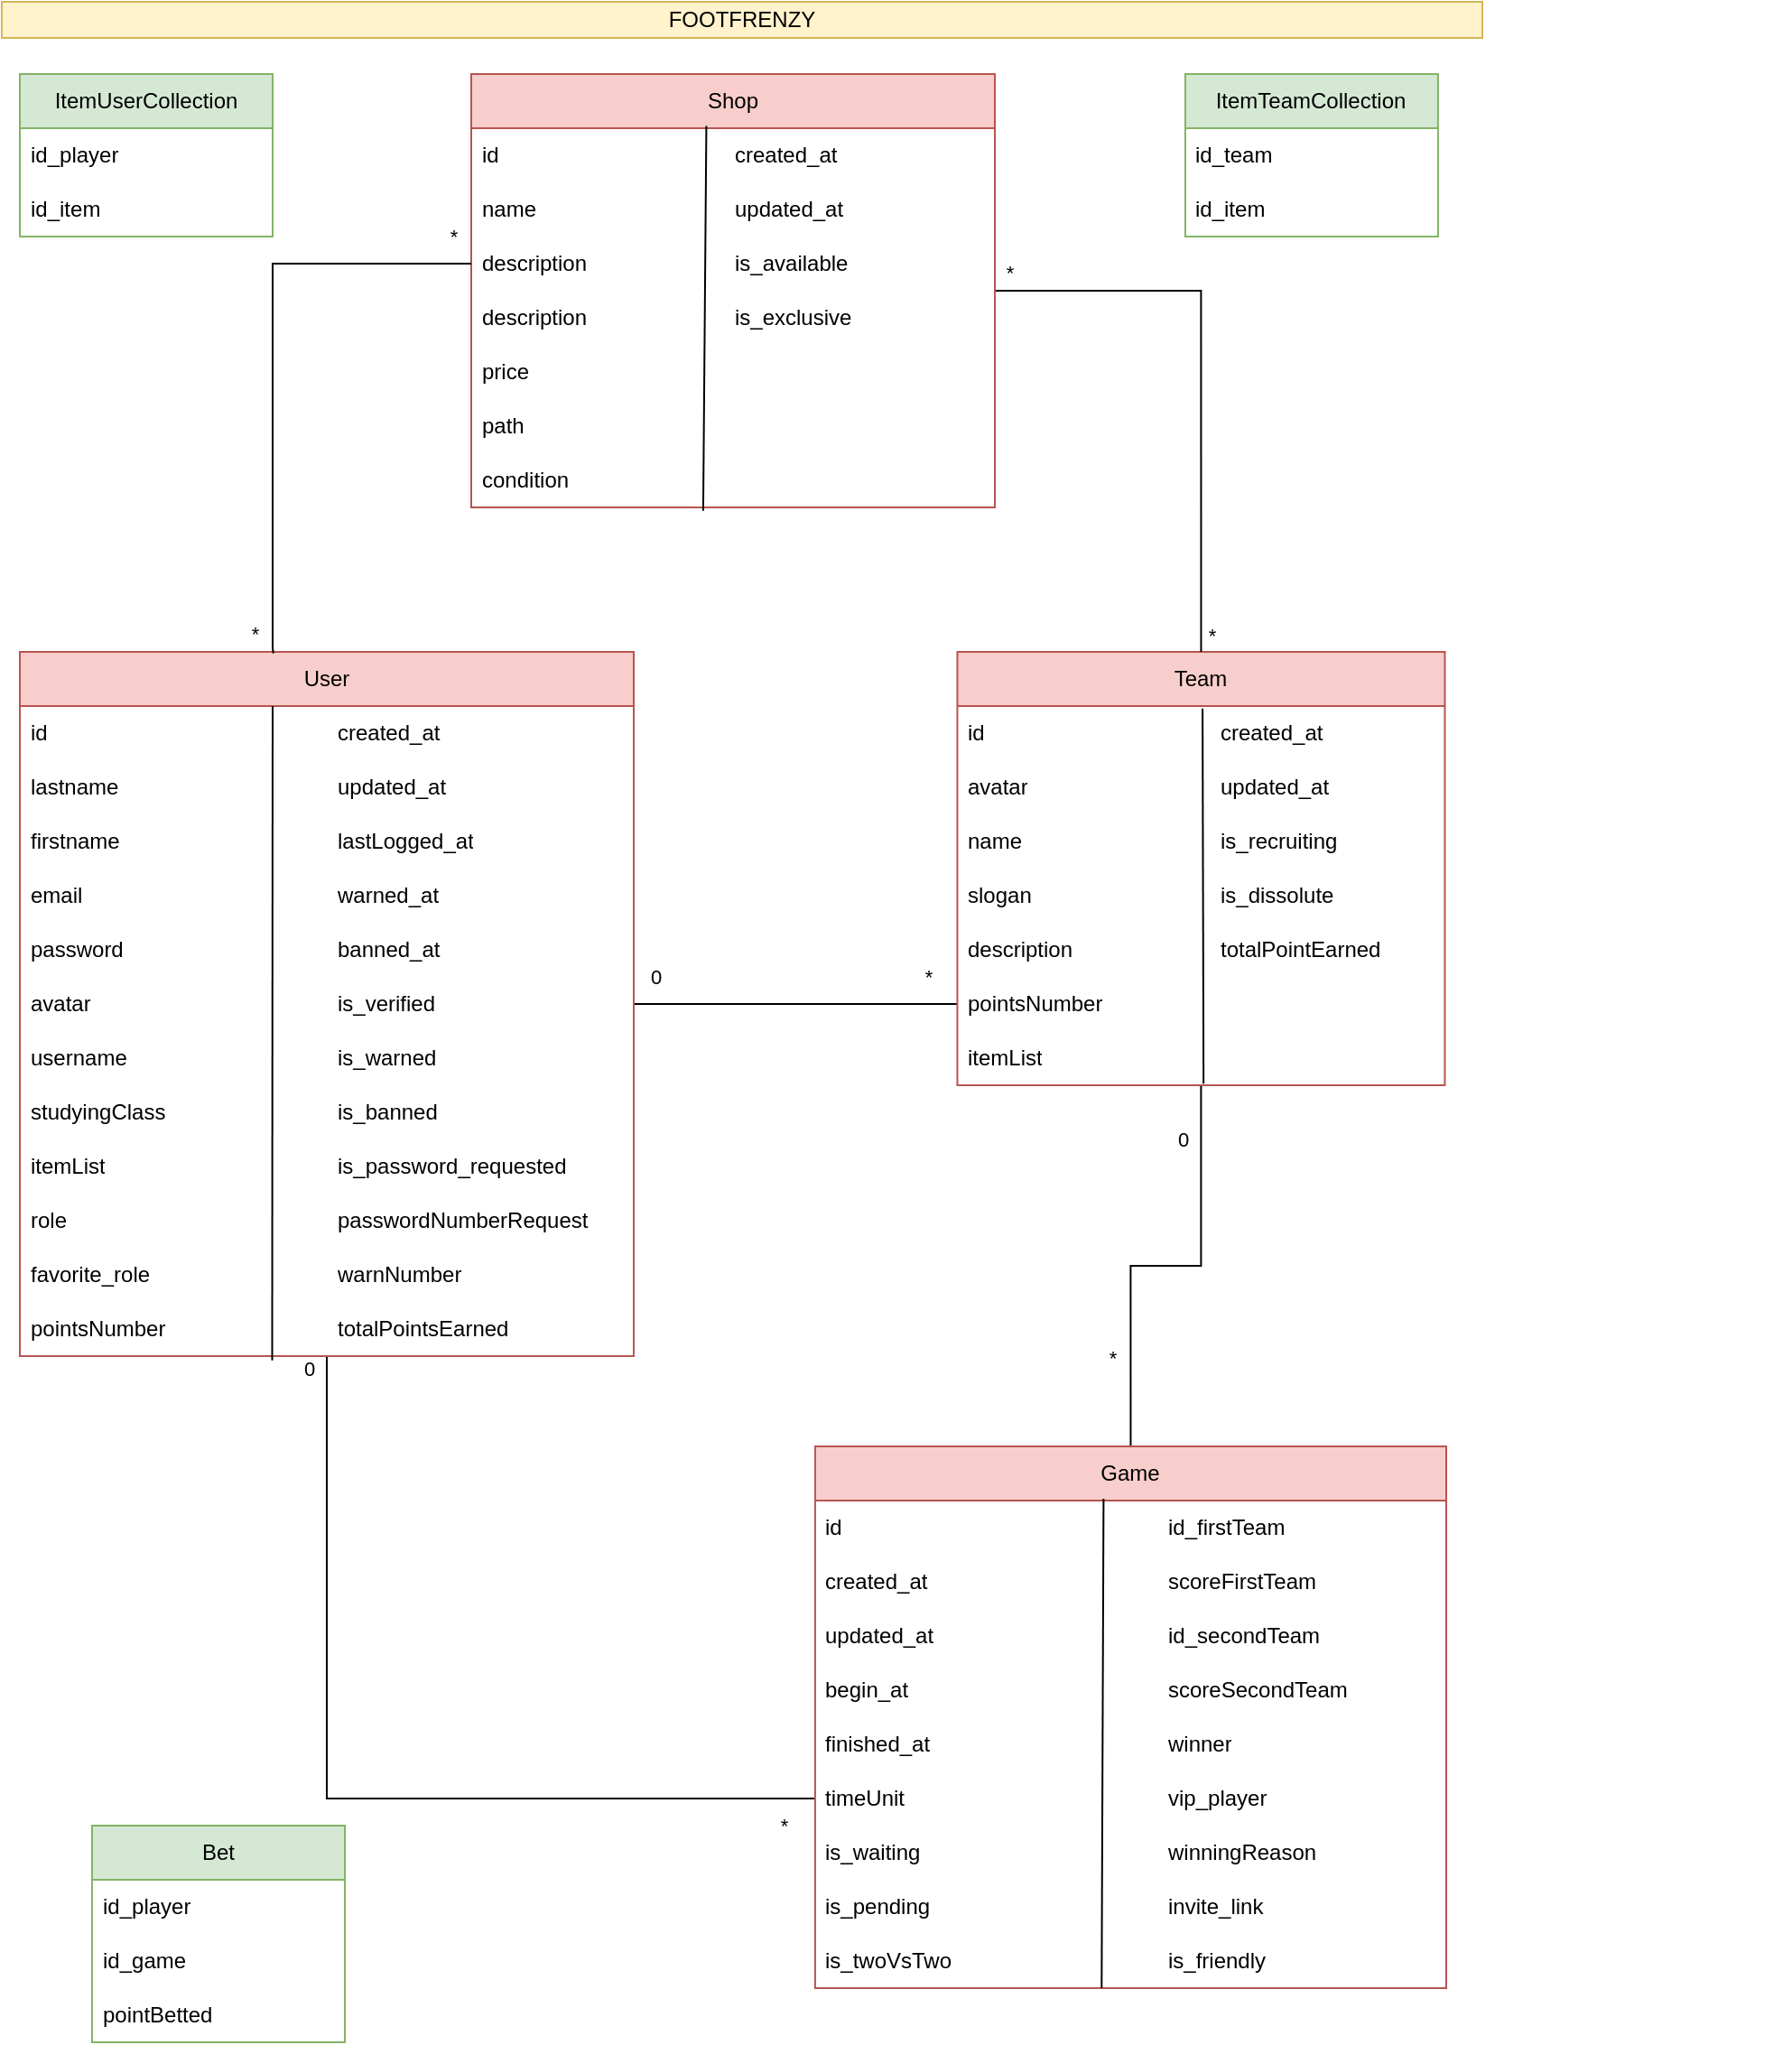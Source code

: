 <mxfile version="24.3.1" type="device">
  <diagram name="Page-1" id="RivyvHpW5EEdRlWSd5YH">
    <mxGraphModel dx="934" dy="525" grid="1" gridSize="10" guides="1" tooltips="1" connect="1" arrows="1" fold="1" page="1" pageScale="1" pageWidth="827" pageHeight="1169" math="0" shadow="0">
      <root>
        <mxCell id="0" />
        <mxCell id="1" parent="0" />
        <mxCell id="1ZTYlAhCIOIMHy5LCIr5-66" style="edgeStyle=orthogonalEdgeStyle;rounded=0;orthogonalLoop=1;jettySize=auto;html=1;entryX=0;entryY=0.5;entryDx=0;entryDy=0;endArrow=none;endFill=0;" parent="1" source="1ZTYlAhCIOIMHy5LCIr5-2" target="1ZTYlAhCIOIMHy5LCIr5-36" edge="1">
          <mxGeometry relative="1" as="geometry" />
        </mxCell>
        <mxCell id="1ZTYlAhCIOIMHy5LCIr5-68" value="0" style="edgeLabel;html=1;align=center;verticalAlign=middle;resizable=0;points=[];" parent="1ZTYlAhCIOIMHy5LCIr5-66" vertex="1" connectable="0">
          <mxGeometry x="-0.785" y="6" relative="1" as="geometry">
            <mxPoint x="-8" y="-9" as="offset" />
          </mxGeometry>
        </mxCell>
        <mxCell id="1ZTYlAhCIOIMHy5LCIr5-69" value="*" style="edgeLabel;html=1;align=center;verticalAlign=middle;resizable=0;points=[];" parent="1ZTYlAhCIOIMHy5LCIr5-66" vertex="1" connectable="0">
          <mxGeometry x="0.811" y="2" relative="1" as="geometry">
            <mxPoint y="-13" as="offset" />
          </mxGeometry>
        </mxCell>
        <mxCell id="1ZTYlAhCIOIMHy5LCIr5-93" style="edgeStyle=orthogonalEdgeStyle;rounded=0;orthogonalLoop=1;jettySize=auto;html=1;entryX=0;entryY=0.5;entryDx=0;entryDy=0;endArrow=none;endFill=0;" parent="1" source="1ZTYlAhCIOIMHy5LCIr5-2" edge="1">
          <mxGeometry relative="1" as="geometry">
            <mxPoint x="450.46" y="995" as="targetPoint" />
            <Array as="points">
              <mxPoint x="180" y="995" />
            </Array>
          </mxGeometry>
        </mxCell>
        <mxCell id="1ZTYlAhCIOIMHy5LCIr5-94" value="*" style="edgeLabel;html=1;align=center;verticalAlign=middle;resizable=0;points=[];" parent="1ZTYlAhCIOIMHy5LCIr5-93" vertex="1" connectable="0">
          <mxGeometry x="0.932" y="-3" relative="1" as="geometry">
            <mxPoint y="12" as="offset" />
          </mxGeometry>
        </mxCell>
        <mxCell id="1ZTYlAhCIOIMHy5LCIr5-95" value="0" style="edgeLabel;html=1;align=center;verticalAlign=middle;resizable=0;points=[];" parent="1ZTYlAhCIOIMHy5LCIr5-93" vertex="1" connectable="0">
          <mxGeometry x="-0.972" relative="1" as="geometry">
            <mxPoint x="-10" as="offset" />
          </mxGeometry>
        </mxCell>
        <mxCell id="1ZTYlAhCIOIMHy5LCIr5-2" value="User" style="swimlane;fontStyle=0;childLayout=stackLayout;horizontal=1;startSize=30;horizontalStack=0;resizeParent=1;resizeParentMax=0;resizeLast=0;collapsible=1;marginBottom=0;whiteSpace=wrap;html=1;fillColor=#f8cecc;strokeColor=#b85450;" parent="1" vertex="1">
          <mxGeometry x="10" y="360" width="340" height="390" as="geometry" />
        </mxCell>
        <mxCell id="1ZTYlAhCIOIMHy5LCIr5-3" value="id" style="text;strokeColor=none;fillColor=none;align=left;verticalAlign=middle;spacingLeft=4;spacingRight=4;overflow=hidden;points=[[0,0.5],[1,0.5]];portConstraint=eastwest;rotatable=0;whiteSpace=wrap;html=1;" parent="1ZTYlAhCIOIMHy5LCIr5-2" vertex="1">
          <mxGeometry y="30" width="340" height="30" as="geometry" />
        </mxCell>
        <mxCell id="1ZTYlAhCIOIMHy5LCIr5-4" value="lastname" style="text;strokeColor=none;fillColor=none;align=left;verticalAlign=middle;spacingLeft=4;spacingRight=4;overflow=hidden;points=[[0,0.5],[1,0.5]];portConstraint=eastwest;rotatable=0;whiteSpace=wrap;html=1;" parent="1ZTYlAhCIOIMHy5LCIr5-2" vertex="1">
          <mxGeometry y="60" width="340" height="30" as="geometry" />
        </mxCell>
        <mxCell id="1ZTYlAhCIOIMHy5LCIr5-5" value="firstname" style="text;strokeColor=none;fillColor=none;align=left;verticalAlign=middle;spacingLeft=4;spacingRight=4;overflow=hidden;points=[[0,0.5],[1,0.5]];portConstraint=eastwest;rotatable=0;whiteSpace=wrap;html=1;" parent="1ZTYlAhCIOIMHy5LCIr5-2" vertex="1">
          <mxGeometry y="90" width="340" height="30" as="geometry" />
        </mxCell>
        <mxCell id="1ZTYlAhCIOIMHy5LCIr5-7" value="email" style="text;strokeColor=none;fillColor=none;align=left;verticalAlign=middle;spacingLeft=4;spacingRight=4;overflow=hidden;points=[[0,0.5],[1,0.5]];portConstraint=eastwest;rotatable=0;whiteSpace=wrap;html=1;" parent="1ZTYlAhCIOIMHy5LCIr5-2" vertex="1">
          <mxGeometry y="120" width="340" height="30" as="geometry" />
        </mxCell>
        <mxCell id="1ZTYlAhCIOIMHy5LCIr5-11" value="password" style="text;strokeColor=none;fillColor=none;align=left;verticalAlign=middle;spacingLeft=4;spacingRight=4;overflow=hidden;points=[[0,0.5],[1,0.5]];portConstraint=eastwest;rotatable=0;whiteSpace=wrap;html=1;" parent="1ZTYlAhCIOIMHy5LCIr5-2" vertex="1">
          <mxGeometry y="150" width="340" height="30" as="geometry" />
        </mxCell>
        <mxCell id="1ZTYlAhCIOIMHy5LCIr5-19" value="avatar" style="text;strokeColor=none;fillColor=none;align=left;verticalAlign=middle;spacingLeft=4;spacingRight=4;overflow=hidden;points=[[0,0.5],[1,0.5]];portConstraint=eastwest;rotatable=0;whiteSpace=wrap;html=1;" parent="1ZTYlAhCIOIMHy5LCIr5-2" vertex="1">
          <mxGeometry y="180" width="340" height="30" as="geometry" />
        </mxCell>
        <mxCell id="1ZTYlAhCIOIMHy5LCIr5-6" value="username" style="text;strokeColor=none;fillColor=none;align=left;verticalAlign=middle;spacingLeft=4;spacingRight=4;overflow=hidden;points=[[0,0.5],[1,0.5]];portConstraint=eastwest;rotatable=0;whiteSpace=wrap;html=1;" parent="1ZTYlAhCIOIMHy5LCIr5-2" vertex="1">
          <mxGeometry y="210" width="340" height="30" as="geometry" />
        </mxCell>
        <mxCell id="1ZTYlAhCIOIMHy5LCIr5-23" value="studyingClass" style="text;strokeColor=none;fillColor=none;align=left;verticalAlign=middle;spacingLeft=4;spacingRight=4;overflow=hidden;points=[[0,0.5],[1,0.5]];portConstraint=eastwest;rotatable=0;whiteSpace=wrap;html=1;" parent="1ZTYlAhCIOIMHy5LCIr5-2" vertex="1">
          <mxGeometry y="240" width="340" height="30" as="geometry" />
        </mxCell>
        <mxCell id="1ZTYlAhCIOIMHy5LCIr5-15" value="itemList" style="text;strokeColor=none;fillColor=none;align=left;verticalAlign=middle;spacingLeft=4;spacingRight=4;overflow=hidden;points=[[0,0.5],[1,0.5]];portConstraint=eastwest;rotatable=0;whiteSpace=wrap;html=1;" parent="1ZTYlAhCIOIMHy5LCIr5-2" vertex="1">
          <mxGeometry y="270" width="340" height="30" as="geometry" />
        </mxCell>
        <mxCell id="1ZTYlAhCIOIMHy5LCIr5-16" value="role" style="text;strokeColor=none;fillColor=none;align=left;verticalAlign=middle;spacingLeft=4;spacingRight=4;overflow=hidden;points=[[0,0.5],[1,0.5]];portConstraint=eastwest;rotatable=0;whiteSpace=wrap;html=1;" parent="1ZTYlAhCIOIMHy5LCIr5-2" vertex="1">
          <mxGeometry y="300" width="340" height="30" as="geometry" />
        </mxCell>
        <mxCell id="1ZTYlAhCIOIMHy5LCIr5-42" value="favorite_role" style="text;strokeColor=none;fillColor=none;align=left;verticalAlign=middle;spacingLeft=4;spacingRight=4;overflow=hidden;points=[[0,0.5],[1,0.5]];portConstraint=eastwest;rotatable=0;whiteSpace=wrap;html=1;" parent="1ZTYlAhCIOIMHy5LCIr5-2" vertex="1">
          <mxGeometry y="330" width="340" height="30" as="geometry" />
        </mxCell>
        <mxCell id="1ZTYlAhCIOIMHy5LCIr5-9" value="pointsNumber" style="text;strokeColor=none;fillColor=none;align=left;verticalAlign=middle;spacingLeft=4;spacingRight=4;overflow=hidden;points=[[0,0.5],[1,0.5]];portConstraint=eastwest;rotatable=0;whiteSpace=wrap;html=1;" parent="1ZTYlAhCIOIMHy5LCIr5-2" vertex="1">
          <mxGeometry y="360" width="340" height="30" as="geometry" />
        </mxCell>
        <mxCell id="1ZTYlAhCIOIMHy5LCIr5-26" value="" style="endArrow=none;html=1;rounded=0;entryX=0.411;entryY=1.081;entryDx=0;entryDy=0;entryPerimeter=0;" parent="1ZTYlAhCIOIMHy5LCIr5-2" target="1ZTYlAhCIOIMHy5LCIr5-9" edge="1">
          <mxGeometry width="50" height="50" relative="1" as="geometry">
            <mxPoint x="140" y="30" as="sourcePoint" />
            <mxPoint x="140" y="360" as="targetPoint" />
          </mxGeometry>
        </mxCell>
        <mxCell id="1ZTYlAhCIOIMHy5LCIr5-8" value="created_at" style="text;strokeColor=none;fillColor=none;align=left;verticalAlign=middle;spacingLeft=4;spacingRight=4;overflow=hidden;points=[[0,0.5],[1,0.5]];portConstraint=eastwest;rotatable=0;whiteSpace=wrap;html=1;" parent="1" vertex="1">
          <mxGeometry x="180" y="390" width="170" height="30" as="geometry" />
        </mxCell>
        <mxCell id="1ZTYlAhCIOIMHy5LCIr5-10" value="lastLogged_at" style="text;strokeColor=none;fillColor=none;align=left;verticalAlign=middle;spacingLeft=4;spacingRight=4;overflow=hidden;points=[[0,0.5],[1,0.5]];portConstraint=eastwest;rotatable=0;whiteSpace=wrap;html=1;" parent="1" vertex="1">
          <mxGeometry x="180" y="450" width="170" height="30" as="geometry" />
        </mxCell>
        <mxCell id="1ZTYlAhCIOIMHy5LCIr5-18" value="updated_at" style="text;strokeColor=none;fillColor=none;align=left;verticalAlign=middle;spacingLeft=4;spacingRight=4;overflow=hidden;points=[[0,0.5],[1,0.5]];portConstraint=eastwest;rotatable=0;whiteSpace=wrap;html=1;" parent="1" vertex="1">
          <mxGeometry x="180" y="420" width="170" height="30" as="geometry" />
        </mxCell>
        <mxCell id="1ZTYlAhCIOIMHy5LCIr5-25" value="warned_at" style="text;strokeColor=none;fillColor=none;align=left;verticalAlign=middle;spacingLeft=4;spacingRight=4;overflow=hidden;points=[[0,0.5],[1,0.5]];portConstraint=eastwest;rotatable=0;whiteSpace=wrap;html=1;" parent="1" vertex="1">
          <mxGeometry x="180" y="480" width="170" height="30" as="geometry" />
        </mxCell>
        <mxCell id="1ZTYlAhCIOIMHy5LCIr5-14" value="is_verified" style="text;strokeColor=none;fillColor=none;align=left;verticalAlign=middle;spacingLeft=4;spacingRight=4;overflow=hidden;points=[[0,0.5],[1,0.5]];portConstraint=eastwest;rotatable=0;whiteSpace=wrap;html=1;" parent="1" vertex="1">
          <mxGeometry x="180" y="540" width="170" height="30" as="geometry" />
        </mxCell>
        <mxCell id="1ZTYlAhCIOIMHy5LCIr5-24" value="banned_at" style="text;strokeColor=none;fillColor=none;align=left;verticalAlign=middle;spacingLeft=4;spacingRight=4;overflow=hidden;points=[[0,0.5],[1,0.5]];portConstraint=eastwest;rotatable=0;whiteSpace=wrap;html=1;" parent="1" vertex="1">
          <mxGeometry x="180" y="510" width="170" height="30" as="geometry" />
        </mxCell>
        <mxCell id="1ZTYlAhCIOIMHy5LCIr5-22" value="is_warned" style="text;strokeColor=none;fillColor=none;align=left;verticalAlign=middle;spacingLeft=4;spacingRight=4;overflow=hidden;points=[[0,0.5],[1,0.5]];portConstraint=eastwest;rotatable=0;whiteSpace=wrap;html=1;" parent="1" vertex="1">
          <mxGeometry x="180" y="570" width="170" height="30" as="geometry" />
        </mxCell>
        <mxCell id="1ZTYlAhCIOIMHy5LCIr5-17" value="is_banned" style="text;strokeColor=none;fillColor=none;align=left;verticalAlign=middle;spacingLeft=4;spacingRight=4;overflow=hidden;points=[[0,0.5],[1,0.5]];portConstraint=eastwest;rotatable=0;whiteSpace=wrap;html=1;" parent="1" vertex="1">
          <mxGeometry x="180" y="600" width="170" height="30" as="geometry" />
        </mxCell>
        <mxCell id="1ZTYlAhCIOIMHy5LCIr5-12" value="is_password_requested" style="text;strokeColor=none;fillColor=none;align=left;verticalAlign=middle;spacingLeft=4;spacingRight=4;overflow=hidden;points=[[0,0.5],[1,0.5]];portConstraint=eastwest;rotatable=0;whiteSpace=wrap;html=1;" parent="1" vertex="1">
          <mxGeometry x="180" y="630" width="170" height="30" as="geometry" />
        </mxCell>
        <mxCell id="1ZTYlAhCIOIMHy5LCIr5-13" value="passwordNumberRequest" style="text;strokeColor=none;fillColor=none;align=left;verticalAlign=middle;spacingLeft=4;spacingRight=4;overflow=hidden;points=[[0,0.5],[1,0.5]];portConstraint=eastwest;rotatable=0;whiteSpace=wrap;html=1;" parent="1" vertex="1">
          <mxGeometry x="180" y="660" width="170" height="30" as="geometry" />
        </mxCell>
        <mxCell id="1ZTYlAhCIOIMHy5LCIr5-20" value="warnNumber" style="text;strokeColor=none;fillColor=none;align=left;verticalAlign=middle;spacingLeft=4;spacingRight=4;overflow=hidden;points=[[0,0.5],[1,0.5]];portConstraint=eastwest;rotatable=0;whiteSpace=wrap;html=1;" parent="1" vertex="1">
          <mxGeometry x="180" y="690" width="170" height="30" as="geometry" />
        </mxCell>
        <mxCell id="1ZTYlAhCIOIMHy5LCIr5-67" style="edgeStyle=orthogonalEdgeStyle;rounded=0;orthogonalLoop=1;jettySize=auto;html=1;entryX=0.5;entryY=0;entryDx=0;entryDy=0;endArrow=none;endFill=0;" parent="1" source="1ZTYlAhCIOIMHy5LCIr5-27" target="1ZTYlAhCIOIMHy5LCIr5-46" edge="1">
          <mxGeometry relative="1" as="geometry" />
        </mxCell>
        <mxCell id="1ZTYlAhCIOIMHy5LCIr5-70" value="0" style="edgeLabel;html=1;align=center;verticalAlign=middle;resizable=0;points=[];" parent="1ZTYlAhCIOIMHy5LCIr5-67" vertex="1" connectable="0">
          <mxGeometry x="-0.751" y="-4" relative="1" as="geometry">
            <mxPoint x="-6" as="offset" />
          </mxGeometry>
        </mxCell>
        <mxCell id="1ZTYlAhCIOIMHy5LCIr5-71" value="*" style="edgeLabel;html=1;align=center;verticalAlign=middle;resizable=0;points=[];" parent="1ZTYlAhCIOIMHy5LCIr5-67" vertex="1" connectable="0">
          <mxGeometry x="0.565" y="-1" relative="1" as="geometry">
            <mxPoint x="-9" y="3" as="offset" />
          </mxGeometry>
        </mxCell>
        <mxCell id="1ZTYlAhCIOIMHy5LCIr5-27" value="Team" style="swimlane;fontStyle=0;childLayout=stackLayout;horizontal=1;startSize=30;horizontalStack=0;resizeParent=1;resizeParentMax=0;resizeLast=0;collapsible=1;marginBottom=0;whiteSpace=wrap;html=1;fillColor=#f8cecc;strokeColor=#b85450;" parent="1" vertex="1">
          <mxGeometry x="529.23" y="360" width="270" height="240" as="geometry" />
        </mxCell>
        <mxCell id="1ZTYlAhCIOIMHy5LCIr5-28" value="id" style="text;strokeColor=none;fillColor=none;align=left;verticalAlign=middle;spacingLeft=4;spacingRight=4;overflow=hidden;points=[[0,0.5],[1,0.5]];portConstraint=eastwest;rotatable=0;whiteSpace=wrap;html=1;" parent="1ZTYlAhCIOIMHy5LCIr5-27" vertex="1">
          <mxGeometry y="30" width="270" height="30" as="geometry" />
        </mxCell>
        <mxCell id="1ZTYlAhCIOIMHy5LCIr5-29" value="avatar" style="text;strokeColor=none;fillColor=none;align=left;verticalAlign=middle;spacingLeft=4;spacingRight=4;overflow=hidden;points=[[0,0.5],[1,0.5]];portConstraint=eastwest;rotatable=0;whiteSpace=wrap;html=1;" parent="1ZTYlAhCIOIMHy5LCIr5-27" vertex="1">
          <mxGeometry y="60" width="270" height="30" as="geometry" />
        </mxCell>
        <mxCell id="1ZTYlAhCIOIMHy5LCIr5-44" value="name" style="text;strokeColor=none;fillColor=none;align=left;verticalAlign=middle;spacingLeft=4;spacingRight=4;overflow=hidden;points=[[0,0.5],[1,0.5]];portConstraint=eastwest;rotatable=0;whiteSpace=wrap;html=1;" parent="1ZTYlAhCIOIMHy5LCIr5-27" vertex="1">
          <mxGeometry y="90" width="270" height="30" as="geometry" />
        </mxCell>
        <mxCell id="1ZTYlAhCIOIMHy5LCIr5-30" value="slogan" style="text;strokeColor=none;fillColor=none;align=left;verticalAlign=middle;spacingLeft=4;spacingRight=4;overflow=hidden;points=[[0,0.5],[1,0.5]];portConstraint=eastwest;rotatable=0;whiteSpace=wrap;html=1;" parent="1ZTYlAhCIOIMHy5LCIr5-27" vertex="1">
          <mxGeometry y="120" width="270" height="30" as="geometry" />
        </mxCell>
        <mxCell id="1ZTYlAhCIOIMHy5LCIr5-31" value="description" style="text;strokeColor=none;fillColor=none;align=left;verticalAlign=middle;spacingLeft=4;spacingRight=4;overflow=hidden;points=[[0,0.5],[1,0.5]];portConstraint=eastwest;rotatable=0;whiteSpace=wrap;html=1;" parent="1ZTYlAhCIOIMHy5LCIr5-27" vertex="1">
          <mxGeometry y="150" width="270" height="30" as="geometry" />
        </mxCell>
        <mxCell id="1ZTYlAhCIOIMHy5LCIr5-36" value="pointsNumber" style="text;strokeColor=none;fillColor=none;align=left;verticalAlign=middle;spacingLeft=4;spacingRight=4;overflow=hidden;points=[[0,0.5],[1,0.5]];portConstraint=eastwest;rotatable=0;whiteSpace=wrap;html=1;" parent="1ZTYlAhCIOIMHy5LCIr5-27" vertex="1">
          <mxGeometry y="180" width="270" height="30" as="geometry" />
        </mxCell>
        <mxCell id="1ZTYlAhCIOIMHy5LCIr5-37" value="itemList" style="text;strokeColor=none;fillColor=none;align=left;verticalAlign=middle;spacingLeft=4;spacingRight=4;overflow=hidden;points=[[0,0.5],[1,0.5]];portConstraint=eastwest;rotatable=0;whiteSpace=wrap;html=1;" parent="1ZTYlAhCIOIMHy5LCIr5-27" vertex="1">
          <mxGeometry y="210" width="270" height="30" as="geometry" />
        </mxCell>
        <mxCell id="1ZTYlAhCIOIMHy5LCIr5-76" value="" style="endArrow=none;html=1;rounded=0;exitX=0.505;exitY=0.97;exitDx=0;exitDy=0;exitPerimeter=0;entryX=0.503;entryY=0.047;entryDx=0;entryDy=0;entryPerimeter=0;" parent="1ZTYlAhCIOIMHy5LCIr5-27" source="1ZTYlAhCIOIMHy5LCIr5-37" target="1ZTYlAhCIOIMHy5LCIr5-28" edge="1">
          <mxGeometry width="50" height="50" relative="1" as="geometry">
            <mxPoint x="-50" y="180" as="sourcePoint" />
            <mxPoint y="130" as="targetPoint" />
          </mxGeometry>
        </mxCell>
        <mxCell id="1ZTYlAhCIOIMHy5LCIr5-46" value="Game" style="swimlane;fontStyle=0;childLayout=stackLayout;horizontal=1;startSize=30;horizontalStack=0;resizeParent=1;resizeParentMax=0;resizeLast=0;collapsible=1;marginBottom=0;whiteSpace=wrap;html=1;fillColor=#f8cecc;strokeColor=#b85450;" parent="1" vertex="1">
          <mxGeometry x="450.46" y="800" width="349.54" height="300" as="geometry" />
        </mxCell>
        <mxCell id="1ZTYlAhCIOIMHy5LCIr5-47" value="id" style="text;strokeColor=none;fillColor=none;align=left;verticalAlign=middle;spacingLeft=4;spacingRight=4;overflow=hidden;points=[[0,0.5],[1,0.5]];portConstraint=eastwest;rotatable=0;whiteSpace=wrap;html=1;" parent="1ZTYlAhCIOIMHy5LCIr5-46" vertex="1">
          <mxGeometry y="30" width="349.54" height="30" as="geometry" />
        </mxCell>
        <mxCell id="1ZTYlAhCIOIMHy5LCIr5-48" value="created_at" style="text;strokeColor=none;fillColor=none;align=left;verticalAlign=middle;spacingLeft=4;spacingRight=4;overflow=hidden;points=[[0,0.5],[1,0.5]];portConstraint=eastwest;rotatable=0;whiteSpace=wrap;html=1;" parent="1ZTYlAhCIOIMHy5LCIr5-46" vertex="1">
          <mxGeometry y="60" width="349.54" height="30" as="geometry" />
        </mxCell>
        <mxCell id="1ZTYlAhCIOIMHy5LCIr5-49" value="updated_at" style="text;strokeColor=none;fillColor=none;align=left;verticalAlign=middle;spacingLeft=4;spacingRight=4;overflow=hidden;points=[[0,0.5],[1,0.5]];portConstraint=eastwest;rotatable=0;whiteSpace=wrap;html=1;" parent="1ZTYlAhCIOIMHy5LCIr5-46" vertex="1">
          <mxGeometry y="90" width="349.54" height="30" as="geometry" />
        </mxCell>
        <mxCell id="1ZTYlAhCIOIMHy5LCIr5-55" value="begin_at" style="text;strokeColor=none;fillColor=none;align=left;verticalAlign=middle;spacingLeft=4;spacingRight=4;overflow=hidden;points=[[0,0.5],[1,0.5]];portConstraint=eastwest;rotatable=0;whiteSpace=wrap;html=1;" parent="1ZTYlAhCIOIMHy5LCIr5-46" vertex="1">
          <mxGeometry y="120" width="349.54" height="30" as="geometry" />
        </mxCell>
        <mxCell id="1ZTYlAhCIOIMHy5LCIr5-115" value="finished_at" style="text;strokeColor=none;fillColor=none;align=left;verticalAlign=middle;spacingLeft=4;spacingRight=4;overflow=hidden;points=[[0,0.5],[1,0.5]];portConstraint=eastwest;rotatable=0;whiteSpace=wrap;html=1;" parent="1ZTYlAhCIOIMHy5LCIr5-46" vertex="1">
          <mxGeometry y="150" width="349.54" height="30" as="geometry" />
        </mxCell>
        <mxCell id="1ZTYlAhCIOIMHy5LCIr5-61" value="timeUnit" style="text;strokeColor=none;fillColor=none;align=left;verticalAlign=middle;spacingLeft=4;spacingRight=4;overflow=hidden;points=[[0,0.5],[1,0.5]];portConstraint=eastwest;rotatable=0;whiteSpace=wrap;html=1;" parent="1ZTYlAhCIOIMHy5LCIr5-46" vertex="1">
          <mxGeometry y="180" width="349.54" height="30" as="geometry" />
        </mxCell>
        <mxCell id="VcVvt1ry-603SqcqHxDT-1" value="is_waiting" style="text;strokeColor=none;fillColor=none;align=left;verticalAlign=middle;spacingLeft=4;spacingRight=4;overflow=hidden;points=[[0,0.5],[1,0.5]];portConstraint=eastwest;rotatable=0;whiteSpace=wrap;html=1;" vertex="1" parent="1ZTYlAhCIOIMHy5LCIr5-46">
          <mxGeometry y="210" width="349.54" height="30" as="geometry" />
        </mxCell>
        <mxCell id="1ZTYlAhCIOIMHy5LCIr5-63" value="is_pending" style="text;strokeColor=none;fillColor=none;align=left;verticalAlign=middle;spacingLeft=4;spacingRight=4;overflow=hidden;points=[[0,0.5],[1,0.5]];portConstraint=eastwest;rotatable=0;whiteSpace=wrap;html=1;" parent="1ZTYlAhCIOIMHy5LCIr5-46" vertex="1">
          <mxGeometry y="240" width="349.54" height="30" as="geometry" />
        </mxCell>
        <mxCell id="1ZTYlAhCIOIMHy5LCIr5-57" value="is_twoVsTwo" style="text;strokeColor=none;fillColor=none;align=left;verticalAlign=middle;spacingLeft=4;spacingRight=4;overflow=hidden;points=[[0,0.5],[1,0.5]];portConstraint=eastwest;rotatable=0;whiteSpace=wrap;html=1;" parent="1ZTYlAhCIOIMHy5LCIr5-46" vertex="1">
          <mxGeometry y="270" width="349.54" height="30" as="geometry" />
        </mxCell>
        <mxCell id="1ZTYlAhCIOIMHy5LCIr5-78" value="" style="endArrow=none;html=1;rounded=0;exitX=0.454;exitY=1.002;exitDx=0;exitDy=0;exitPerimeter=0;entryX=0.457;entryY=-0.032;entryDx=0;entryDy=0;entryPerimeter=0;" parent="1ZTYlAhCIOIMHy5LCIr5-46" source="1ZTYlAhCIOIMHy5LCIr5-57" target="1ZTYlAhCIOIMHy5LCIr5-47" edge="1">
          <mxGeometry width="50" height="50" relative="1" as="geometry">
            <mxPoint x="180.0" y="230" as="sourcePoint" />
            <mxPoint x="230.0" y="180" as="targetPoint" />
          </mxGeometry>
        </mxCell>
        <mxCell id="1ZTYlAhCIOIMHy5LCIr5-72" value="Bet" style="swimlane;fontStyle=0;childLayout=stackLayout;horizontal=1;startSize=30;horizontalStack=0;resizeParent=1;resizeParentMax=0;resizeLast=0;collapsible=1;marginBottom=0;whiteSpace=wrap;html=1;fillColor=#d5e8d4;strokeColor=#82b366;" parent="1" vertex="1">
          <mxGeometry x="50" y="1010" width="140" height="120" as="geometry" />
        </mxCell>
        <mxCell id="1ZTYlAhCIOIMHy5LCIr5-73" value="id_player" style="text;strokeColor=none;fillColor=none;align=left;verticalAlign=middle;spacingLeft=4;spacingRight=4;overflow=hidden;points=[[0,0.5],[1,0.5]];portConstraint=eastwest;rotatable=0;whiteSpace=wrap;html=1;" parent="1ZTYlAhCIOIMHy5LCIr5-72" vertex="1">
          <mxGeometry y="30" width="140" height="30" as="geometry" />
        </mxCell>
        <mxCell id="1ZTYlAhCIOIMHy5LCIr5-74" value="id_game" style="text;strokeColor=none;fillColor=none;align=left;verticalAlign=middle;spacingLeft=4;spacingRight=4;overflow=hidden;points=[[0,0.5],[1,0.5]];portConstraint=eastwest;rotatable=0;whiteSpace=wrap;html=1;" parent="1ZTYlAhCIOIMHy5LCIr5-72" vertex="1">
          <mxGeometry y="60" width="140" height="30" as="geometry" />
        </mxCell>
        <mxCell id="1ZTYlAhCIOIMHy5LCIr5-75" value="pointBetted" style="text;strokeColor=none;fillColor=none;align=left;verticalAlign=middle;spacingLeft=4;spacingRight=4;overflow=hidden;points=[[0,0.5],[1,0.5]];portConstraint=eastwest;rotatable=0;whiteSpace=wrap;html=1;" parent="1ZTYlAhCIOIMHy5LCIr5-72" vertex="1">
          <mxGeometry y="90" width="140" height="30" as="geometry" />
        </mxCell>
        <mxCell id="1ZTYlAhCIOIMHy5LCIr5-38" value="created_at" style="text;strokeColor=none;fillColor=none;align=left;verticalAlign=middle;spacingLeft=4;spacingRight=4;overflow=hidden;points=[[0,0.5],[1,0.5]];portConstraint=eastwest;rotatable=0;whiteSpace=wrap;html=1;" parent="1" vertex="1">
          <mxGeometry x="669.23" y="390" width="140" height="30" as="geometry" />
        </mxCell>
        <mxCell id="1ZTYlAhCIOIMHy5LCIr5-39" value="updated_at" style="text;strokeColor=none;fillColor=none;align=left;verticalAlign=middle;spacingLeft=4;spacingRight=4;overflow=hidden;points=[[0,0.5],[1,0.5]];portConstraint=eastwest;rotatable=0;whiteSpace=wrap;html=1;" parent="1" vertex="1">
          <mxGeometry x="669.23" y="420" width="140" height="30" as="geometry" />
        </mxCell>
        <mxCell id="1ZTYlAhCIOIMHy5LCIr5-40" value="is_recruiting" style="text;strokeColor=none;fillColor=none;align=left;verticalAlign=middle;spacingLeft=4;spacingRight=4;overflow=hidden;points=[[0,0.5],[1,0.5]];portConstraint=eastwest;rotatable=0;whiteSpace=wrap;html=1;" parent="1" vertex="1">
          <mxGeometry x="669.23" y="450" width="140" height="30" as="geometry" />
        </mxCell>
        <mxCell id="1ZTYlAhCIOIMHy5LCIr5-41" value="is_dissolute" style="text;strokeColor=none;fillColor=none;align=left;verticalAlign=middle;spacingLeft=4;spacingRight=4;overflow=hidden;points=[[0,0.5],[1,0.5]];portConstraint=eastwest;rotatable=0;whiteSpace=wrap;html=1;" parent="1" vertex="1">
          <mxGeometry x="669.23" y="480" width="140" height="30" as="geometry" />
        </mxCell>
        <mxCell id="1ZTYlAhCIOIMHy5LCIr5-62" value="winningReason" style="text;strokeColor=none;fillColor=none;align=left;verticalAlign=middle;spacingLeft=4;spacingRight=4;overflow=hidden;points=[[0,0.5],[1,0.5]];portConstraint=eastwest;rotatable=0;whiteSpace=wrap;html=1;" parent="1" vertex="1">
          <mxGeometry x="640.46" y="1010" width="140" height="30" as="geometry" />
        </mxCell>
        <mxCell id="1ZTYlAhCIOIMHy5LCIr5-58" value="vip_player" style="text;strokeColor=none;fillColor=none;align=left;verticalAlign=middle;spacingLeft=4;spacingRight=4;overflow=hidden;points=[[0,0.5],[1,0.5]];portConstraint=eastwest;rotatable=0;whiteSpace=wrap;html=1;" parent="1" vertex="1">
          <mxGeometry x="640.46" y="980" width="140" height="30" as="geometry" />
        </mxCell>
        <mxCell id="1ZTYlAhCIOIMHy5LCIr5-56" value="winner" style="text;strokeColor=none;fillColor=none;align=left;verticalAlign=middle;spacingLeft=4;spacingRight=4;overflow=hidden;points=[[0,0.5],[1,0.5]];portConstraint=eastwest;rotatable=0;whiteSpace=wrap;html=1;" parent="1" vertex="1">
          <mxGeometry x="640.46" y="950" width="140" height="30" as="geometry" />
        </mxCell>
        <mxCell id="1ZTYlAhCIOIMHy5LCIr5-54" value="scoreSecondTeam" style="text;strokeColor=none;fillColor=none;align=left;verticalAlign=middle;spacingLeft=4;spacingRight=4;overflow=hidden;points=[[0,0.5],[1,0.5]];portConstraint=eastwest;rotatable=0;whiteSpace=wrap;html=1;" parent="1" vertex="1">
          <mxGeometry x="640.46" y="920" width="140" height="30" as="geometry" />
        </mxCell>
        <mxCell id="1ZTYlAhCIOIMHy5LCIr5-52" value="id_secondTeam" style="text;strokeColor=none;fillColor=none;align=left;verticalAlign=middle;spacingLeft=4;spacingRight=4;overflow=hidden;points=[[0,0.5],[1,0.5]];portConstraint=eastwest;rotatable=0;whiteSpace=wrap;html=1;" parent="1" vertex="1">
          <mxGeometry x="640.46" y="890" width="140" height="30" as="geometry" />
        </mxCell>
        <mxCell id="1ZTYlAhCIOIMHy5LCIr5-53" value="scoreFirstTeam" style="text;strokeColor=none;fillColor=none;align=left;verticalAlign=middle;spacingLeft=4;spacingRight=4;overflow=hidden;points=[[0,0.5],[1,0.5]];portConstraint=eastwest;rotatable=0;whiteSpace=wrap;html=1;" parent="1" vertex="1">
          <mxGeometry x="640.46" y="860" width="140" height="30" as="geometry" />
        </mxCell>
        <mxCell id="1ZTYlAhCIOIMHy5LCIr5-51" value="id_firstTeam" style="text;strokeColor=none;fillColor=none;align=left;verticalAlign=middle;spacingLeft=4;spacingRight=4;overflow=hidden;points=[[0,0.5],[1,0.5]];portConstraint=eastwest;rotatable=0;whiteSpace=wrap;html=1;" parent="1" vertex="1">
          <mxGeometry x="640.46" y="830" width="140" height="30" as="geometry" />
        </mxCell>
        <mxCell id="1ZTYlAhCIOIMHy5LCIr5-116" style="edgeStyle=orthogonalEdgeStyle;rounded=0;orthogonalLoop=1;jettySize=auto;html=1;entryX=0.5;entryY=0;entryDx=0;entryDy=0;endArrow=none;endFill=0;" parent="1" source="1ZTYlAhCIOIMHy5LCIr5-79" target="1ZTYlAhCIOIMHy5LCIr5-27" edge="1">
          <mxGeometry relative="1" as="geometry">
            <Array as="points">
              <mxPoint x="664" y="160" />
            </Array>
          </mxGeometry>
        </mxCell>
        <mxCell id="1ZTYlAhCIOIMHy5LCIr5-117" value="*" style="edgeLabel;html=1;align=center;verticalAlign=middle;resizable=0;points=[];" parent="1ZTYlAhCIOIMHy5LCIr5-116" vertex="1" connectable="0">
          <mxGeometry x="-0.953" relative="1" as="geometry">
            <mxPoint y="-10" as="offset" />
          </mxGeometry>
        </mxCell>
        <mxCell id="1ZTYlAhCIOIMHy5LCIr5-118" value="*" style="edgeLabel;html=1;align=center;verticalAlign=middle;resizable=0;points=[];" parent="1ZTYlAhCIOIMHy5LCIr5-116" vertex="1" connectable="0">
          <mxGeometry x="0.939" relative="1" as="geometry">
            <mxPoint x="6" as="offset" />
          </mxGeometry>
        </mxCell>
        <mxCell id="1ZTYlAhCIOIMHy5LCIr5-79" value="Shop" style="swimlane;fontStyle=0;childLayout=stackLayout;horizontal=1;startSize=30;horizontalStack=0;resizeParent=1;resizeParentMax=0;resizeLast=0;collapsible=1;marginBottom=0;whiteSpace=wrap;html=1;fillColor=#f8cecc;strokeColor=#b85450;" parent="1" vertex="1">
          <mxGeometry x="260" y="40" width="290" height="240" as="geometry" />
        </mxCell>
        <mxCell id="1ZTYlAhCIOIMHy5LCIr5-80" value="id" style="text;strokeColor=none;fillColor=none;align=left;verticalAlign=middle;spacingLeft=4;spacingRight=4;overflow=hidden;points=[[0,0.5],[1,0.5]];portConstraint=eastwest;rotatable=0;whiteSpace=wrap;html=1;" parent="1ZTYlAhCIOIMHy5LCIr5-79" vertex="1">
          <mxGeometry y="30" width="290" height="30" as="geometry" />
        </mxCell>
        <mxCell id="1ZTYlAhCIOIMHy5LCIr5-81" value="name" style="text;strokeColor=none;fillColor=none;align=left;verticalAlign=middle;spacingLeft=4;spacingRight=4;overflow=hidden;points=[[0,0.5],[1,0.5]];portConstraint=eastwest;rotatable=0;whiteSpace=wrap;html=1;" parent="1ZTYlAhCIOIMHy5LCIr5-79" vertex="1">
          <mxGeometry y="60" width="290" height="30" as="geometry" />
        </mxCell>
        <mxCell id="1ZTYlAhCIOIMHy5LCIr5-101" value="description" style="text;strokeColor=none;fillColor=none;align=left;verticalAlign=middle;spacingLeft=4;spacingRight=4;overflow=hidden;points=[[0,0.5],[1,0.5]];portConstraint=eastwest;rotatable=0;whiteSpace=wrap;html=1;" parent="1ZTYlAhCIOIMHy5LCIr5-79" vertex="1">
          <mxGeometry y="90" width="290" height="30" as="geometry" />
        </mxCell>
        <mxCell id="1ZTYlAhCIOIMHy5LCIr5-87" value="description" style="text;strokeColor=none;fillColor=none;align=left;verticalAlign=middle;spacingLeft=4;spacingRight=4;overflow=hidden;points=[[0,0.5],[1,0.5]];portConstraint=eastwest;rotatable=0;whiteSpace=wrap;html=1;" parent="1ZTYlAhCIOIMHy5LCIr5-79" vertex="1">
          <mxGeometry y="120" width="290" height="30" as="geometry" />
        </mxCell>
        <mxCell id="1ZTYlAhCIOIMHy5LCIr5-83" value="price" style="text;strokeColor=none;fillColor=none;align=left;verticalAlign=middle;spacingLeft=4;spacingRight=4;overflow=hidden;points=[[0,0.5],[1,0.5]];portConstraint=eastwest;rotatable=0;whiteSpace=wrap;html=1;" parent="1ZTYlAhCIOIMHy5LCIr5-79" vertex="1">
          <mxGeometry y="150" width="290" height="30" as="geometry" />
        </mxCell>
        <mxCell id="1ZTYlAhCIOIMHy5LCIr5-88" value="path" style="text;strokeColor=none;fillColor=none;align=left;verticalAlign=middle;spacingLeft=4;spacingRight=4;overflow=hidden;points=[[0,0.5],[1,0.5]];portConstraint=eastwest;rotatable=0;whiteSpace=wrap;html=1;" parent="1ZTYlAhCIOIMHy5LCIr5-79" vertex="1">
          <mxGeometry y="180" width="290" height="30" as="geometry" />
        </mxCell>
        <mxCell id="1ZTYlAhCIOIMHy5LCIr5-82" value="condition" style="text;strokeColor=none;fillColor=none;align=left;verticalAlign=middle;spacingLeft=4;spacingRight=4;overflow=hidden;points=[[0,0.5],[1,0.5]];portConstraint=eastwest;rotatable=0;whiteSpace=wrap;html=1;" parent="1ZTYlAhCIOIMHy5LCIr5-79" vertex="1">
          <mxGeometry y="210" width="290" height="30" as="geometry" />
        </mxCell>
        <mxCell id="1ZTYlAhCIOIMHy5LCIr5-97" value="" style="endArrow=none;html=1;rounded=0;exitX=0.443;exitY=1.063;exitDx=0;exitDy=0;exitPerimeter=0;entryX=0.449;entryY=-0.042;entryDx=0;entryDy=0;entryPerimeter=0;" parent="1ZTYlAhCIOIMHy5LCIr5-79" source="1ZTYlAhCIOIMHy5LCIr5-82" target="1ZTYlAhCIOIMHy5LCIr5-80" edge="1">
          <mxGeometry width="50" height="50" relative="1" as="geometry">
            <mxPoint x="100" y="270" as="sourcePoint" />
            <mxPoint x="150" y="220" as="targetPoint" />
          </mxGeometry>
        </mxCell>
        <mxCell id="1ZTYlAhCIOIMHy5LCIr5-85" value="created_at" style="text;strokeColor=none;fillColor=none;align=left;verticalAlign=middle;spacingLeft=4;spacingRight=4;overflow=hidden;points=[[0,0.5],[1,0.5]];portConstraint=eastwest;rotatable=0;whiteSpace=wrap;html=1;" parent="1" vertex="1">
          <mxGeometry x="400" y="70" width="140" height="30" as="geometry" />
        </mxCell>
        <mxCell id="1ZTYlAhCIOIMHy5LCIr5-86" value="updated_at" style="text;strokeColor=none;fillColor=none;align=left;verticalAlign=middle;spacingLeft=4;spacingRight=4;overflow=hidden;points=[[0,0.5],[1,0.5]];portConstraint=eastwest;rotatable=0;whiteSpace=wrap;html=1;" parent="1" vertex="1">
          <mxGeometry x="400" y="100" width="140" height="30" as="geometry" />
        </mxCell>
        <mxCell id="1ZTYlAhCIOIMHy5LCIr5-84" value="is_available" style="text;strokeColor=none;fillColor=none;align=left;verticalAlign=middle;spacingLeft=4;spacingRight=4;overflow=hidden;points=[[0,0.5],[1,0.5]];portConstraint=eastwest;rotatable=0;whiteSpace=wrap;html=1;" parent="1" vertex="1">
          <mxGeometry x="400" y="130" width="140" height="30" as="geometry" />
        </mxCell>
        <mxCell id="1ZTYlAhCIOIMHy5LCIr5-96" value="is_exclusive" style="text;strokeColor=none;fillColor=none;align=left;verticalAlign=middle;spacingLeft=4;spacingRight=4;overflow=hidden;points=[[0,0.5],[1,0.5]];portConstraint=eastwest;rotatable=0;whiteSpace=wrap;html=1;" parent="1" vertex="1">
          <mxGeometry x="400" y="160" width="140" height="30" as="geometry" />
        </mxCell>
        <mxCell id="1ZTYlAhCIOIMHy5LCIr5-99" style="edgeStyle=orthogonalEdgeStyle;rounded=0;orthogonalLoop=1;jettySize=auto;html=1;entryX=0.413;entryY=0.002;entryDx=0;entryDy=0;entryPerimeter=0;endArrow=none;endFill=0;" parent="1" source="1ZTYlAhCIOIMHy5LCIr5-79" target="1ZTYlAhCIOIMHy5LCIr5-2" edge="1">
          <mxGeometry relative="1" as="geometry">
            <Array as="points">
              <mxPoint x="150" y="145" />
              <mxPoint x="150" y="358" />
              <mxPoint x="150" y="358" />
            </Array>
          </mxGeometry>
        </mxCell>
        <mxCell id="1ZTYlAhCIOIMHy5LCIr5-100" value="*" style="edgeLabel;html=1;align=center;verticalAlign=middle;resizable=0;points=[];" parent="1ZTYlAhCIOIMHy5LCIr5-99" vertex="1" connectable="0">
          <mxGeometry x="-0.955" y="-2" relative="1" as="geometry">
            <mxPoint x="-3" y="-13" as="offset" />
          </mxGeometry>
        </mxCell>
        <mxCell id="1ZTYlAhCIOIMHy5LCIr5-102" value="*" style="edgeLabel;html=1;align=center;verticalAlign=middle;resizable=0;points=[];" parent="1ZTYlAhCIOIMHy5LCIr5-99" vertex="1" connectable="0">
          <mxGeometry x="0.786" relative="1" as="geometry">
            <mxPoint x="-10" y="24" as="offset" />
          </mxGeometry>
        </mxCell>
        <mxCell id="1ZTYlAhCIOIMHy5LCIr5-106" value="ItemTeamCollection" style="swimlane;fontStyle=0;childLayout=stackLayout;horizontal=1;startSize=30;horizontalStack=0;resizeParent=1;resizeParentMax=0;resizeLast=0;collapsible=1;marginBottom=0;whiteSpace=wrap;html=1;fillColor=#d5e8d4;strokeColor=#82b366;" parent="1" vertex="1">
          <mxGeometry x="655.46" y="40" width="140" height="90" as="geometry" />
        </mxCell>
        <mxCell id="1ZTYlAhCIOIMHy5LCIr5-107" value="id_team" style="text;strokeColor=none;fillColor=none;align=left;verticalAlign=middle;spacingLeft=4;spacingRight=4;overflow=hidden;points=[[0,0.5],[1,0.5]];portConstraint=eastwest;rotatable=0;whiteSpace=wrap;html=1;" parent="1ZTYlAhCIOIMHy5LCIr5-106" vertex="1">
          <mxGeometry y="30" width="140" height="30" as="geometry" />
        </mxCell>
        <mxCell id="1ZTYlAhCIOIMHy5LCIr5-108" value="id_item" style="text;strokeColor=none;fillColor=none;align=left;verticalAlign=middle;spacingLeft=4;spacingRight=4;overflow=hidden;points=[[0,0.5],[1,0.5]];portConstraint=eastwest;rotatable=0;whiteSpace=wrap;html=1;" parent="1ZTYlAhCIOIMHy5LCIr5-106" vertex="1">
          <mxGeometry y="60" width="140" height="30" as="geometry" />
        </mxCell>
        <mxCell id="1ZTYlAhCIOIMHy5LCIr5-110" value="totalPointEarned" style="text;strokeColor=none;fillColor=none;align=left;verticalAlign=middle;spacingLeft=4;spacingRight=4;overflow=hidden;points=[[0,0.5],[1,0.5]];portConstraint=eastwest;rotatable=0;whiteSpace=wrap;html=1;" parent="1" vertex="1">
          <mxGeometry x="669.23" y="510" width="220" height="30" as="geometry" />
        </mxCell>
        <mxCell id="1ZTYlAhCIOIMHy5LCIr5-111" value="totalPointsEarned" style="text;strokeColor=none;fillColor=none;align=left;verticalAlign=middle;spacingLeft=4;spacingRight=4;overflow=hidden;points=[[0,0.5],[1,0.5]];portConstraint=eastwest;rotatable=0;whiteSpace=wrap;html=1;" parent="1" vertex="1">
          <mxGeometry x="180" y="720" width="170" height="30" as="geometry" />
        </mxCell>
        <mxCell id="1ZTYlAhCIOIMHy5LCIr5-112" value="ItemUserCollection" style="swimlane;fontStyle=0;childLayout=stackLayout;horizontal=1;startSize=30;horizontalStack=0;resizeParent=1;resizeParentMax=0;resizeLast=0;collapsible=1;marginBottom=0;whiteSpace=wrap;html=1;fillColor=#d5e8d4;strokeColor=#82b366;" parent="1" vertex="1">
          <mxGeometry x="10" y="40" width="140" height="90" as="geometry" />
        </mxCell>
        <mxCell id="1ZTYlAhCIOIMHy5LCIr5-113" value="id_player" style="text;strokeColor=none;fillColor=none;align=left;verticalAlign=middle;spacingLeft=4;spacingRight=4;overflow=hidden;points=[[0,0.5],[1,0.5]];portConstraint=eastwest;rotatable=0;whiteSpace=wrap;html=1;" parent="1ZTYlAhCIOIMHy5LCIr5-112" vertex="1">
          <mxGeometry y="30" width="140" height="30" as="geometry" />
        </mxCell>
        <mxCell id="1ZTYlAhCIOIMHy5LCIr5-114" value="id_item" style="text;strokeColor=none;fillColor=none;align=left;verticalAlign=middle;spacingLeft=4;spacingRight=4;overflow=hidden;points=[[0,0.5],[1,0.5]];portConstraint=eastwest;rotatable=0;whiteSpace=wrap;html=1;" parent="1ZTYlAhCIOIMHy5LCIr5-112" vertex="1">
          <mxGeometry y="60" width="140" height="30" as="geometry" />
        </mxCell>
        <mxCell id="1ZTYlAhCIOIMHy5LCIr5-119" value="FOOTFRENZY" style="rounded=0;whiteSpace=wrap;html=1;fillColor=#fff2cc;strokeColor=#d6b656;" parent="1" vertex="1">
          <mxGeometry width="820" height="20" as="geometry" />
        </mxCell>
        <mxCell id="1ZTYlAhCIOIMHy5LCIr5-64" value="invite_link" style="text;strokeColor=none;fillColor=none;align=left;verticalAlign=middle;spacingLeft=4;spacingRight=4;overflow=hidden;points=[[0,0.5],[1,0.5]];portConstraint=eastwest;rotatable=0;whiteSpace=wrap;html=1;" parent="1" vertex="1">
          <mxGeometry x="640.46" y="1040" width="350" height="30" as="geometry" />
        </mxCell>
        <mxCell id="1ZTYlAhCIOIMHy5LCIr5-65" value="is_friendly" style="text;strokeColor=none;fillColor=none;align=left;verticalAlign=middle;spacingLeft=4;spacingRight=4;overflow=hidden;points=[[0,0.5],[1,0.5]];portConstraint=eastwest;rotatable=0;whiteSpace=wrap;html=1;" parent="1" vertex="1">
          <mxGeometry x="640.46" y="1070" width="319.54" height="30" as="geometry" />
        </mxCell>
      </root>
    </mxGraphModel>
  </diagram>
</mxfile>
